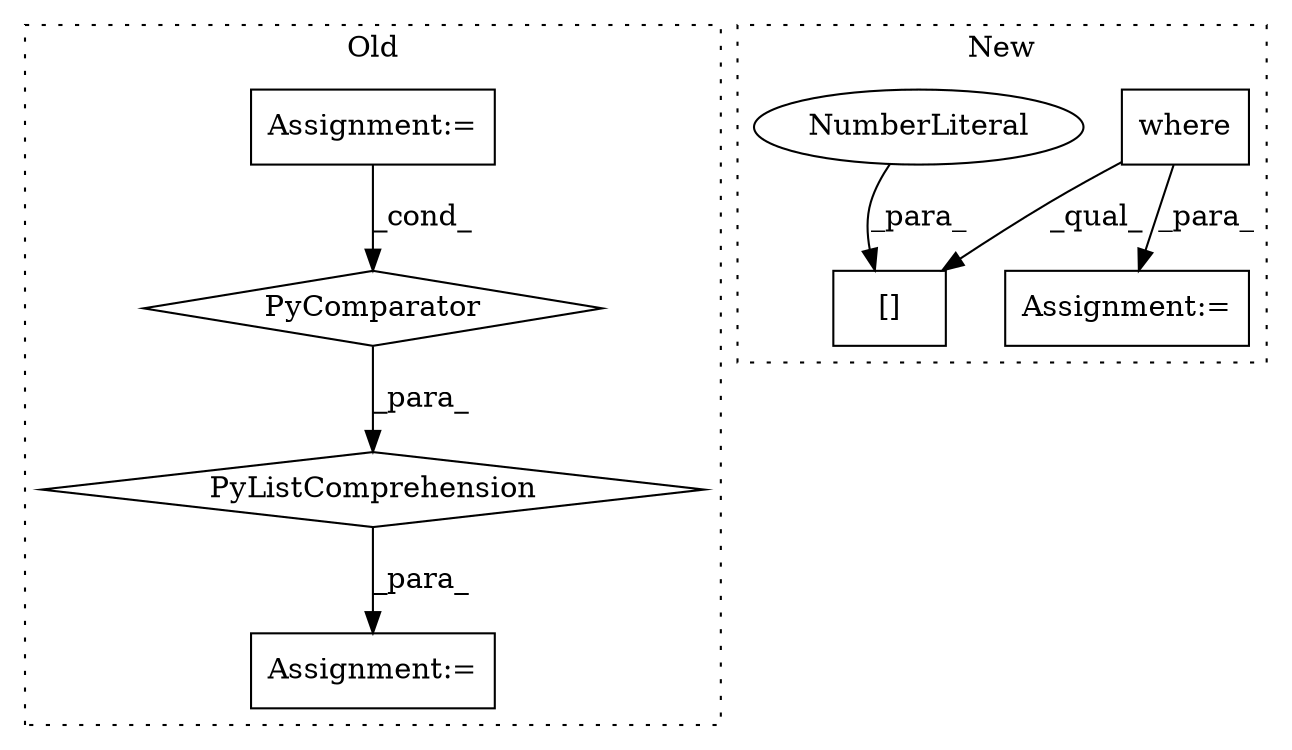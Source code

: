 digraph G {
subgraph cluster0 {
1 [label="PyListComprehension" a="109" s="4662" l="182" shape="diamond"];
3 [label="PyComparator" a="113" s="4756" l="73" shape="diamond"];
4 [label="Assignment:=" a="7" s="4756" l="73" shape="box"];
5 [label="Assignment:=" a="7" s="4851" l="1" shape="box"];
label = "Old";
style="dotted";
}
subgraph cluster1 {
2 [label="where" a="32" s="4660,4717" l="6,1" shape="box"];
6 [label="Assignment:=" a="7" s="4627" l="1" shape="box"];
7 [label="[]" a="2" s="4654,4720" l="65,1" shape="box"];
8 [label="NumberLiteral" a="34" s="4719" l="1" shape="ellipse"];
label = "New";
style="dotted";
}
1 -> 5 [label="_para_"];
2 -> 7 [label="_qual_"];
2 -> 6 [label="_para_"];
3 -> 1 [label="_para_"];
4 -> 3 [label="_cond_"];
8 -> 7 [label="_para_"];
}